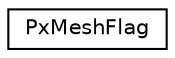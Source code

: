 digraph "Graphical Class Hierarchy"
{
  edge [fontname="Helvetica",fontsize="10",labelfontname="Helvetica",labelfontsize="10"];
  node [fontname="Helvetica",fontsize="10",shape=record];
  rankdir="LR";
  Node0 [label="PxMeshFlag",height=0.2,width=0.4,color="black", fillcolor="white", style="filled",URL="$structPxMeshFlag.html",tooltip="Enum with flag values to be used in PxSimpleTriangleMesh::flags. "];
}
